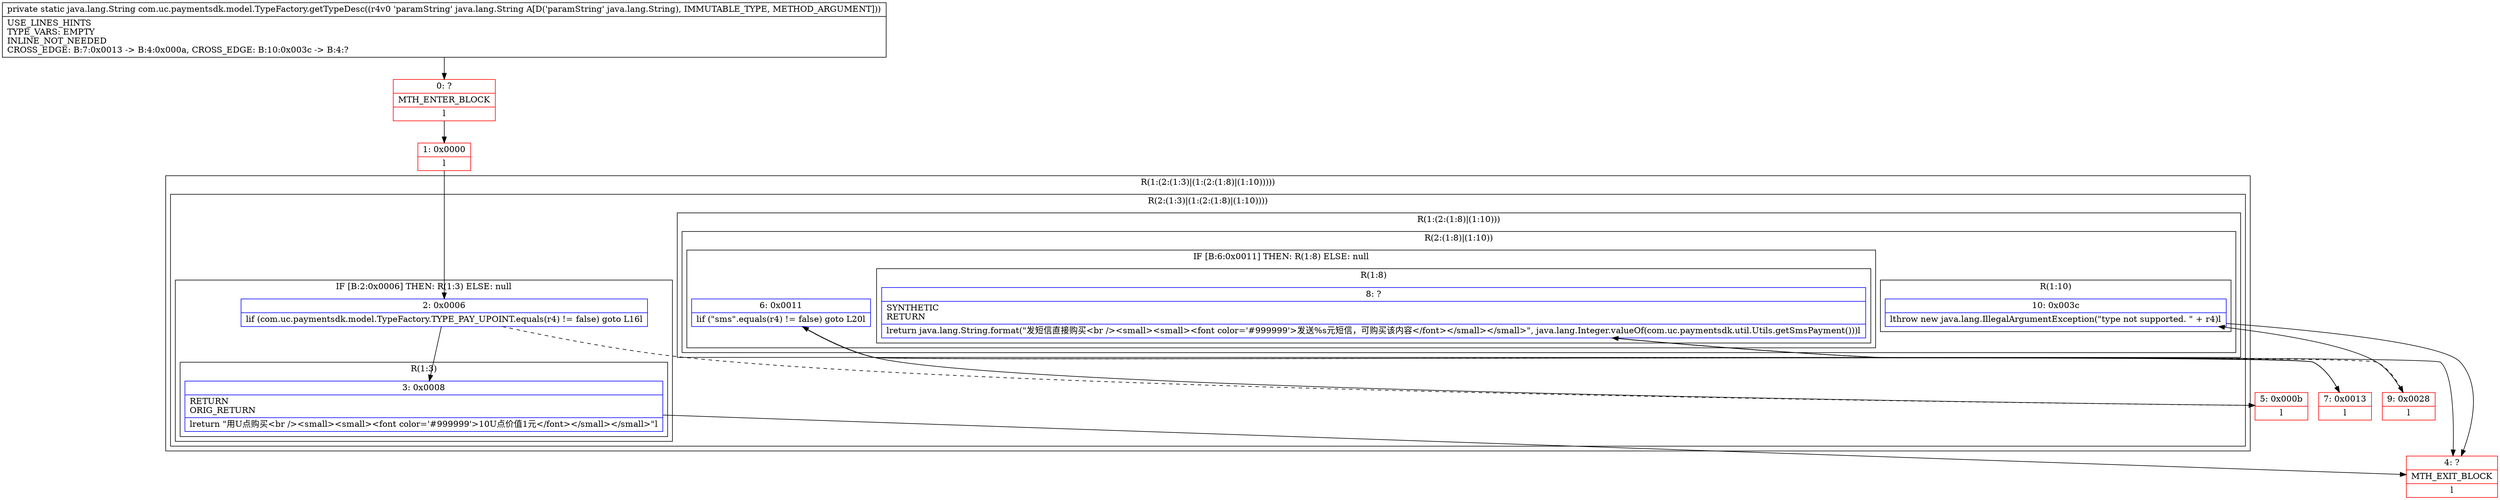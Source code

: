 digraph "CFG forcom.uc.paymentsdk.model.TypeFactory.getTypeDesc(Ljava\/lang\/String;)Ljava\/lang\/String;" {
subgraph cluster_Region_902664480 {
label = "R(1:(2:(1:3)|(1:(2:(1:8)|(1:10)))))";
node [shape=record,color=blue];
subgraph cluster_Region_395640182 {
label = "R(2:(1:3)|(1:(2:(1:8)|(1:10))))";
node [shape=record,color=blue];
subgraph cluster_IfRegion_590218809 {
label = "IF [B:2:0x0006] THEN: R(1:3) ELSE: null";
node [shape=record,color=blue];
Node_2 [shape=record,label="{2\:\ 0x0006|lif (com.uc.paymentsdk.model.TypeFactory.TYPE_PAY_UPOINT.equals(r4) != false) goto L16l}"];
subgraph cluster_Region_1364020355 {
label = "R(1:3)";
node [shape=record,color=blue];
Node_3 [shape=record,label="{3\:\ 0x0008|RETURN\lORIG_RETURN\l|lreturn \"用U点购买\<br \/\>\<small\>\<small\>\<font color='#999999'\>10U点价值1元\<\/font\>\<\/small\>\<\/small\>\"l}"];
}
}
subgraph cluster_Region_139498267 {
label = "R(1:(2:(1:8)|(1:10)))";
node [shape=record,color=blue];
subgraph cluster_Region_941596714 {
label = "R(2:(1:8)|(1:10))";
node [shape=record,color=blue];
subgraph cluster_IfRegion_1809020638 {
label = "IF [B:6:0x0011] THEN: R(1:8) ELSE: null";
node [shape=record,color=blue];
Node_6 [shape=record,label="{6\:\ 0x0011|lif (\"sms\".equals(r4) != false) goto L20l}"];
subgraph cluster_Region_1354831475 {
label = "R(1:8)";
node [shape=record,color=blue];
Node_8 [shape=record,label="{8\:\ ?|SYNTHETIC\lRETURN\l|lreturn java.lang.String.format(\"发短信直接购买\<br \/\>\<small\>\<small\>\<font color='#999999'\>发送%s元短信，可购买该内容\<\/font\>\<\/small\>\<\/small\>\", java.lang.Integer.valueOf(com.uc.paymentsdk.util.Utils.getSmsPayment()))l}"];
}
}
subgraph cluster_Region_1552256827 {
label = "R(1:10)";
node [shape=record,color=blue];
Node_10 [shape=record,label="{10\:\ 0x003c|lthrow new java.lang.IllegalArgumentException(\"type not supported. \" + r4)l}"];
}
}
}
}
}
Node_0 [shape=record,color=red,label="{0\:\ ?|MTH_ENTER_BLOCK\l|l}"];
Node_1 [shape=record,color=red,label="{1\:\ 0x0000|l}"];
Node_4 [shape=record,color=red,label="{4\:\ ?|MTH_EXIT_BLOCK\l|l}"];
Node_5 [shape=record,color=red,label="{5\:\ 0x000b|l}"];
Node_7 [shape=record,color=red,label="{7\:\ 0x0013|l}"];
Node_9 [shape=record,color=red,label="{9\:\ 0x0028|l}"];
MethodNode[shape=record,label="{private static java.lang.String com.uc.paymentsdk.model.TypeFactory.getTypeDesc((r4v0 'paramString' java.lang.String A[D('paramString' java.lang.String), IMMUTABLE_TYPE, METHOD_ARGUMENT]))  | USE_LINES_HINTS\lTYPE_VARS: EMPTY\lINLINE_NOT_NEEDED\lCROSS_EDGE: B:7:0x0013 \-\> B:4:0x000a, CROSS_EDGE: B:10:0x003c \-\> B:4:?\l}"];
MethodNode -> Node_0;
Node_2 -> Node_3;
Node_2 -> Node_5[style=dashed];
Node_3 -> Node_4;
Node_6 -> Node_7;
Node_6 -> Node_9[style=dashed];
Node_8 -> Node_4;
Node_10 -> Node_4;
Node_0 -> Node_1;
Node_1 -> Node_2;
Node_5 -> Node_6;
Node_7 -> Node_8;
Node_9 -> Node_10;
}

